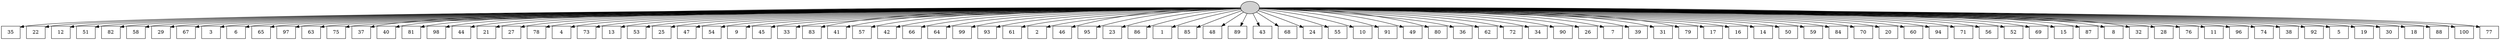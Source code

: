 digraph G {
0[style=filled, fillcolor=grey82, label=""];
1[shape=box,style=filled, fillcolor=white,label="35\n"];
2[shape=box,style=filled, fillcolor=white,label="22\n"];
3[shape=box,style=filled, fillcolor=white,label="12\n"];
4[shape=box,style=filled, fillcolor=white,label="51\n"];
5[shape=box,style=filled, fillcolor=white,label="82\n"];
6[shape=box,style=filled, fillcolor=white,label="58\n"];
7[shape=box,style=filled, fillcolor=white,label="29\n"];
8[shape=box,style=filled, fillcolor=white,label="67\n"];
9[shape=box,style=filled, fillcolor=white,label="3\n"];
10[shape=box,style=filled, fillcolor=white,label="6\n"];
11[shape=box,style=filled, fillcolor=white,label="65\n"];
12[shape=box,style=filled, fillcolor=white,label="97\n"];
13[shape=box,style=filled, fillcolor=white,label="63\n"];
14[shape=box,style=filled, fillcolor=white,label="75\n"];
15[shape=box,style=filled, fillcolor=white,label="37\n"];
16[shape=box,style=filled, fillcolor=white,label="40\n"];
17[shape=box,style=filled, fillcolor=white,label="81\n"];
18[shape=box,style=filled, fillcolor=white,label="98\n"];
19[shape=box,style=filled, fillcolor=white,label="44\n"];
20[shape=box,style=filled, fillcolor=white,label="21\n"];
21[shape=box,style=filled, fillcolor=white,label="27\n"];
22[shape=box,style=filled, fillcolor=white,label="78\n"];
23[shape=box,style=filled, fillcolor=white,label="4\n"];
24[shape=box,style=filled, fillcolor=white,label="73\n"];
25[shape=box,style=filled, fillcolor=white,label="13\n"];
26[shape=box,style=filled, fillcolor=white,label="53\n"];
27[shape=box,style=filled, fillcolor=white,label="25\n"];
28[shape=box,style=filled, fillcolor=white,label="47\n"];
29[shape=box,style=filled, fillcolor=white,label="54\n"];
30[shape=box,style=filled, fillcolor=white,label="9\n"];
31[shape=box,style=filled, fillcolor=white,label="45\n"];
32[shape=box,style=filled, fillcolor=white,label="33\n"];
33[shape=box,style=filled, fillcolor=white,label="83\n"];
34[shape=box,style=filled, fillcolor=white,label="41\n"];
35[shape=box,style=filled, fillcolor=white,label="57\n"];
36[shape=box,style=filled, fillcolor=white,label="42\n"];
37[shape=box,style=filled, fillcolor=white,label="66\n"];
38[shape=box,style=filled, fillcolor=white,label="64\n"];
39[shape=box,style=filled, fillcolor=white,label="99\n"];
40[shape=box,style=filled, fillcolor=white,label="93\n"];
41[shape=box,style=filled, fillcolor=white,label="61\n"];
42[shape=box,style=filled, fillcolor=white,label="2\n"];
43[shape=box,style=filled, fillcolor=white,label="46\n"];
44[shape=box,style=filled, fillcolor=white,label="95\n"];
45[shape=box,style=filled, fillcolor=white,label="23\n"];
46[shape=box,style=filled, fillcolor=white,label="86\n"];
47[shape=box,style=filled, fillcolor=white,label="1\n"];
48[shape=box,style=filled, fillcolor=white,label="85\n"];
49[shape=box,style=filled, fillcolor=white,label="48\n"];
50[shape=box,style=filled, fillcolor=white,label="89\n"];
51[shape=box,style=filled, fillcolor=white,label="43\n"];
52[shape=box,style=filled, fillcolor=white,label="68\n"];
53[shape=box,style=filled, fillcolor=white,label="24\n"];
54[shape=box,style=filled, fillcolor=white,label="55\n"];
55[shape=box,style=filled, fillcolor=white,label="10\n"];
56[shape=box,style=filled, fillcolor=white,label="91\n"];
57[shape=box,style=filled, fillcolor=white,label="49\n"];
58[shape=box,style=filled, fillcolor=white,label="80\n"];
59[shape=box,style=filled, fillcolor=white,label="36\n"];
60[shape=box,style=filled, fillcolor=white,label="62\n"];
61[shape=box,style=filled, fillcolor=white,label="72\n"];
62[shape=box,style=filled, fillcolor=white,label="34\n"];
63[shape=box,style=filled, fillcolor=white,label="90\n"];
64[shape=box,style=filled, fillcolor=white,label="26\n"];
65[shape=box,style=filled, fillcolor=white,label="7\n"];
66[shape=box,style=filled, fillcolor=white,label="39\n"];
67[shape=box,style=filled, fillcolor=white,label="31\n"];
68[shape=box,style=filled, fillcolor=white,label="79\n"];
69[shape=box,style=filled, fillcolor=white,label="17\n"];
70[shape=box,style=filled, fillcolor=white,label="16\n"];
71[shape=box,style=filled, fillcolor=white,label="14\n"];
72[shape=box,style=filled, fillcolor=white,label="50\n"];
73[shape=box,style=filled, fillcolor=white,label="59\n"];
74[shape=box,style=filled, fillcolor=white,label="84\n"];
75[shape=box,style=filled, fillcolor=white,label="70\n"];
76[shape=box,style=filled, fillcolor=white,label="20\n"];
77[shape=box,style=filled, fillcolor=white,label="60\n"];
78[shape=box,style=filled, fillcolor=white,label="94\n"];
79[shape=box,style=filled, fillcolor=white,label="71\n"];
80[shape=box,style=filled, fillcolor=white,label="56\n"];
81[shape=box,style=filled, fillcolor=white,label="52\n"];
82[shape=box,style=filled, fillcolor=white,label="69\n"];
83[shape=box,style=filled, fillcolor=white,label="15\n"];
84[shape=box,style=filled, fillcolor=white,label="87\n"];
85[shape=box,style=filled, fillcolor=white,label="8\n"];
86[shape=box,style=filled, fillcolor=white,label="32\n"];
87[shape=box,style=filled, fillcolor=white,label="28\n"];
88[shape=box,style=filled, fillcolor=white,label="76\n"];
89[shape=box,style=filled, fillcolor=white,label="11\n"];
90[shape=box,style=filled, fillcolor=white,label="96\n"];
91[shape=box,style=filled, fillcolor=white,label="74\n"];
92[shape=box,style=filled, fillcolor=white,label="38\n"];
93[shape=box,style=filled, fillcolor=white,label="92\n"];
94[shape=box,style=filled, fillcolor=white,label="5\n"];
95[shape=box,style=filled, fillcolor=white,label="19\n"];
96[shape=box,style=filled, fillcolor=white,label="30\n"];
97[shape=box,style=filled, fillcolor=white,label="18\n"];
98[shape=box,style=filled, fillcolor=white,label="88\n"];
99[shape=box,style=filled, fillcolor=white,label="100\n"];
100[shape=box,style=filled, fillcolor=white,label="77\n"];
0->1 ;
0->2 ;
0->3 ;
0->4 ;
0->5 ;
0->6 ;
0->7 ;
0->8 ;
0->9 ;
0->10 ;
0->11 ;
0->12 ;
0->13 ;
0->14 ;
0->15 ;
0->16 ;
0->17 ;
0->18 ;
0->19 ;
0->20 ;
0->21 ;
0->22 ;
0->23 ;
0->24 ;
0->25 ;
0->26 ;
0->27 ;
0->28 ;
0->29 ;
0->30 ;
0->31 ;
0->32 ;
0->33 ;
0->34 ;
0->35 ;
0->36 ;
0->37 ;
0->38 ;
0->39 ;
0->40 ;
0->41 ;
0->42 ;
0->43 ;
0->44 ;
0->45 ;
0->46 ;
0->47 ;
0->48 ;
0->49 ;
0->50 ;
0->51 ;
0->52 ;
0->53 ;
0->54 ;
0->55 ;
0->56 ;
0->57 ;
0->58 ;
0->59 ;
0->60 ;
0->61 ;
0->62 ;
0->63 ;
0->64 ;
0->65 ;
0->66 ;
0->67 ;
0->68 ;
0->69 ;
0->70 ;
0->71 ;
0->72 ;
0->73 ;
0->74 ;
0->75 ;
0->76 ;
0->77 ;
0->78 ;
0->79 ;
0->80 ;
0->81 ;
0->82 ;
0->83 ;
0->84 ;
0->85 ;
0->86 ;
0->87 ;
0->88 ;
0->89 ;
0->90 ;
0->91 ;
0->92 ;
0->93 ;
0->94 ;
0->95 ;
0->96 ;
0->97 ;
0->98 ;
0->99 ;
0->100 ;
}
